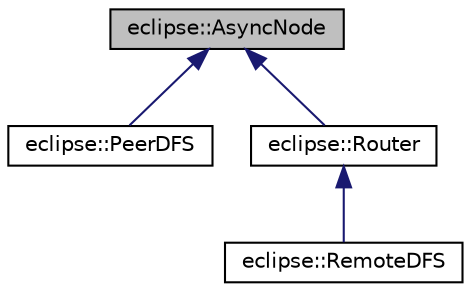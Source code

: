 digraph G
{
  edge [fontname="Helvetica",fontsize="10",labelfontname="Helvetica",labelfontsize="10"];
  node [fontname="Helvetica",fontsize="10",shape=record];
  Node1 [label="eclipse::AsyncNode",height=0.2,width=0.4,color="black", fillcolor="grey75", style="filled" fontcolor="black"];
  Node1 -> Node2 [dir="back",color="midnightblue",fontsize="10",style="solid",fontname="Helvetica"];
  Node2 [label="eclipse::PeerDFS",height=0.2,width=0.4,color="black", fillcolor="white", style="filled",URL="$classeclipse_1_1PeerDFS.html"];
  Node1 -> Node3 [dir="back",color="midnightblue",fontsize="10",style="solid",fontname="Helvetica"];
  Node3 [label="eclipse::Router",height=0.2,width=0.4,color="black", fillcolor="white", style="filled",URL="$classeclipse_1_1Router.html"];
  Node3 -> Node4 [dir="back",color="midnightblue",fontsize="10",style="solid",fontname="Helvetica"];
  Node4 [label="eclipse::RemoteDFS",height=0.2,width=0.4,color="black", fillcolor="white", style="filled",URL="$classeclipse_1_1RemoteDFS.html"];
}
